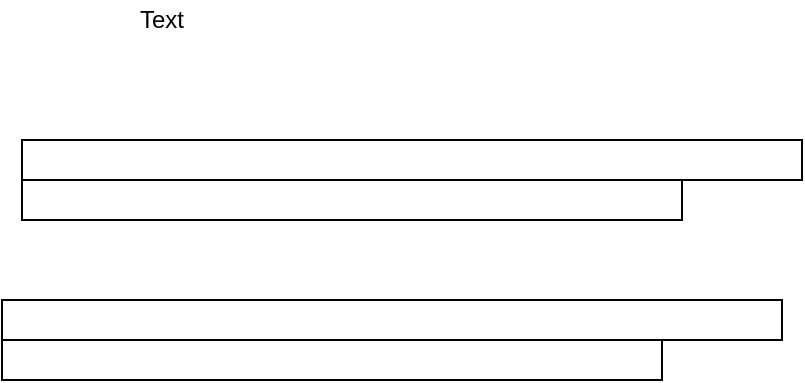 <mxfile version="14.8.4" type="github">
  <diagram id="qY2c9JYKG3_vab3va6Lc" name="Page-1">
    <mxGraphModel dx="868" dy="450" grid="1" gridSize="10" guides="1" tooltips="1" connect="1" arrows="1" fold="1" page="1" pageScale="1" pageWidth="827" pageHeight="1169" math="0" shadow="0">
      <root>
        <mxCell id="0" />
        <mxCell id="1" parent="0" />
        <mxCell id="n4lhB_hTxoTF5rNfz6Z5-1" value="" style="rounded=0;whiteSpace=wrap;html=1;" vertex="1" parent="1">
          <mxGeometry x="190" y="90" width="390" height="20" as="geometry" />
        </mxCell>
        <mxCell id="n4lhB_hTxoTF5rNfz6Z5-2" value="" style="rounded=0;whiteSpace=wrap;html=1;" vertex="1" parent="1">
          <mxGeometry x="190" y="110" width="330" height="20" as="geometry" />
        </mxCell>
        <mxCell id="n4lhB_hTxoTF5rNfz6Z5-3" value="" style="rounded=0;whiteSpace=wrap;html=1;" vertex="1" parent="1">
          <mxGeometry x="180" y="170" width="390" height="20" as="geometry" />
        </mxCell>
        <mxCell id="n4lhB_hTxoTF5rNfz6Z5-4" value="" style="rounded=0;whiteSpace=wrap;html=1;" vertex="1" parent="1">
          <mxGeometry x="180" y="190" width="330" height="20" as="geometry" />
        </mxCell>
        <mxCell id="n4lhB_hTxoTF5rNfz6Z5-6" value="Text" style="text;html=1;strokeColor=none;fillColor=none;align=center;verticalAlign=middle;whiteSpace=wrap;rounded=0;" vertex="1" parent="1">
          <mxGeometry x="240" y="20" width="40" height="20" as="geometry" />
        </mxCell>
      </root>
    </mxGraphModel>
  </diagram>
</mxfile>
